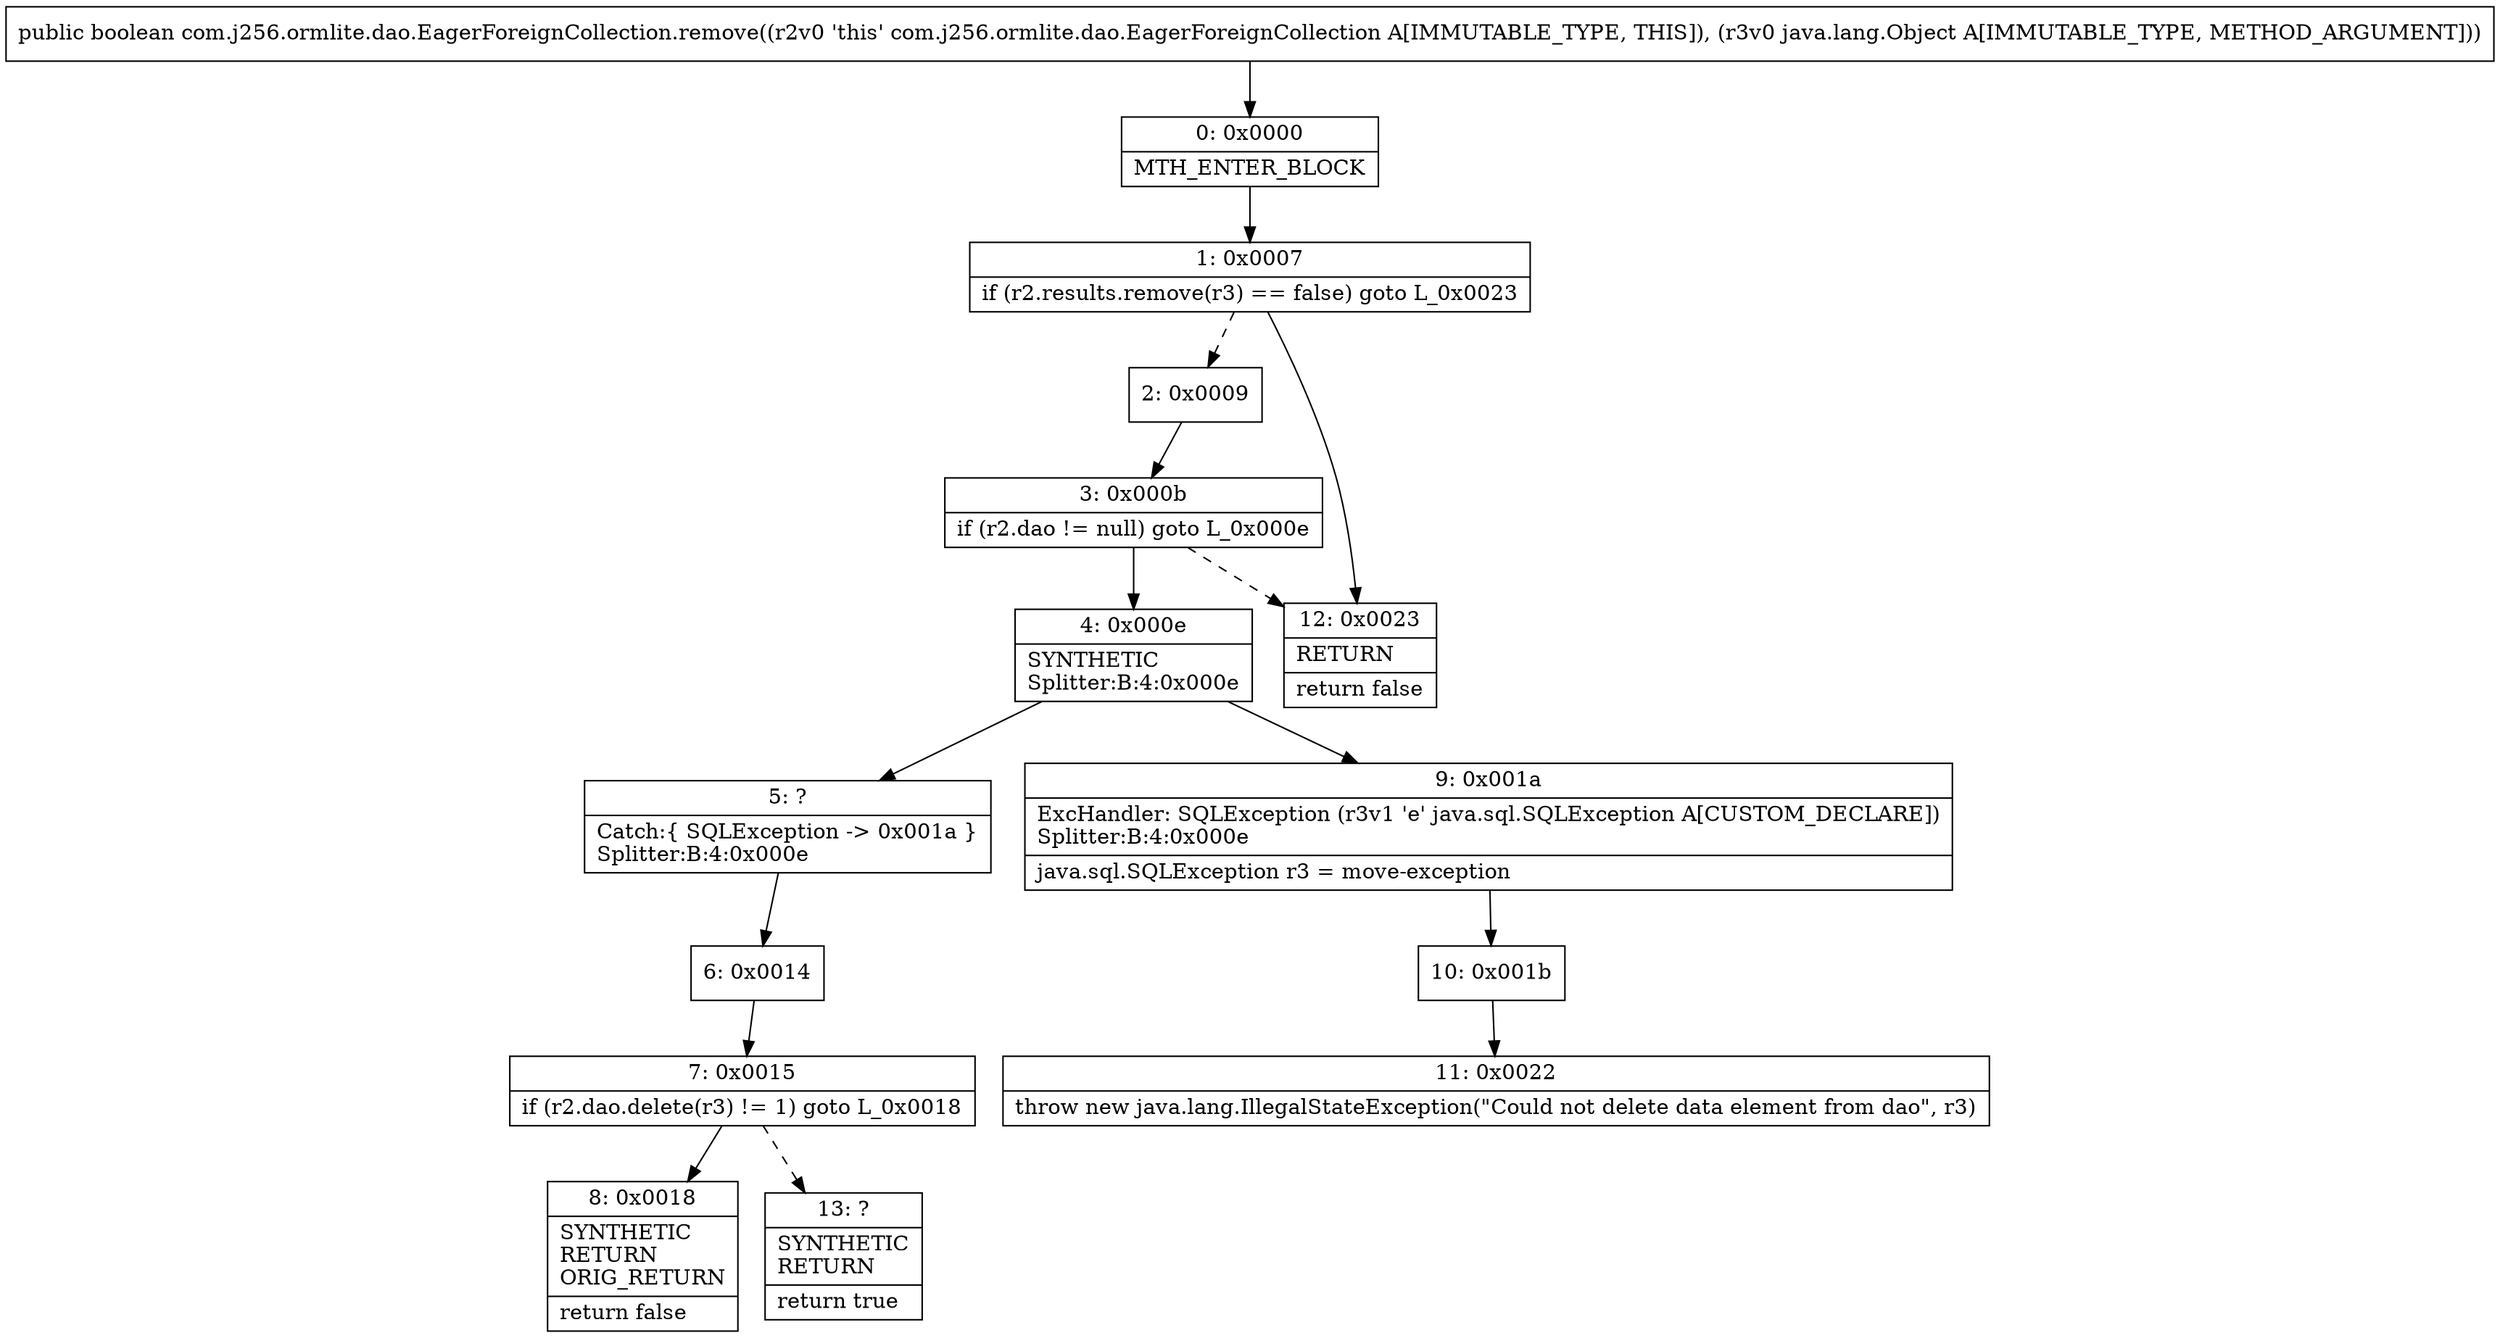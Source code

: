 digraph "CFG forcom.j256.ormlite.dao.EagerForeignCollection.remove(Ljava\/lang\/Object;)Z" {
Node_0 [shape=record,label="{0\:\ 0x0000|MTH_ENTER_BLOCK\l}"];
Node_1 [shape=record,label="{1\:\ 0x0007|if (r2.results.remove(r3) == false) goto L_0x0023\l}"];
Node_2 [shape=record,label="{2\:\ 0x0009}"];
Node_3 [shape=record,label="{3\:\ 0x000b|if (r2.dao != null) goto L_0x000e\l}"];
Node_4 [shape=record,label="{4\:\ 0x000e|SYNTHETIC\lSplitter:B:4:0x000e\l}"];
Node_5 [shape=record,label="{5\:\ ?|Catch:\{ SQLException \-\> 0x001a \}\lSplitter:B:4:0x000e\l}"];
Node_6 [shape=record,label="{6\:\ 0x0014}"];
Node_7 [shape=record,label="{7\:\ 0x0015|if (r2.dao.delete(r3) != 1) goto L_0x0018\l}"];
Node_8 [shape=record,label="{8\:\ 0x0018|SYNTHETIC\lRETURN\lORIG_RETURN\l|return false\l}"];
Node_9 [shape=record,label="{9\:\ 0x001a|ExcHandler: SQLException (r3v1 'e' java.sql.SQLException A[CUSTOM_DECLARE])\lSplitter:B:4:0x000e\l|java.sql.SQLException r3 = move\-exception\l}"];
Node_10 [shape=record,label="{10\:\ 0x001b}"];
Node_11 [shape=record,label="{11\:\ 0x0022|throw new java.lang.IllegalStateException(\"Could not delete data element from dao\", r3)\l}"];
Node_12 [shape=record,label="{12\:\ 0x0023|RETURN\l|return false\l}"];
Node_13 [shape=record,label="{13\:\ ?|SYNTHETIC\lRETURN\l|return true\l}"];
MethodNode[shape=record,label="{public boolean com.j256.ormlite.dao.EagerForeignCollection.remove((r2v0 'this' com.j256.ormlite.dao.EagerForeignCollection A[IMMUTABLE_TYPE, THIS]), (r3v0 java.lang.Object A[IMMUTABLE_TYPE, METHOD_ARGUMENT])) }"];
MethodNode -> Node_0;
Node_0 -> Node_1;
Node_1 -> Node_2[style=dashed];
Node_1 -> Node_12;
Node_2 -> Node_3;
Node_3 -> Node_4;
Node_3 -> Node_12[style=dashed];
Node_4 -> Node_5;
Node_4 -> Node_9;
Node_5 -> Node_6;
Node_6 -> Node_7;
Node_7 -> Node_8;
Node_7 -> Node_13[style=dashed];
Node_9 -> Node_10;
Node_10 -> Node_11;
}

